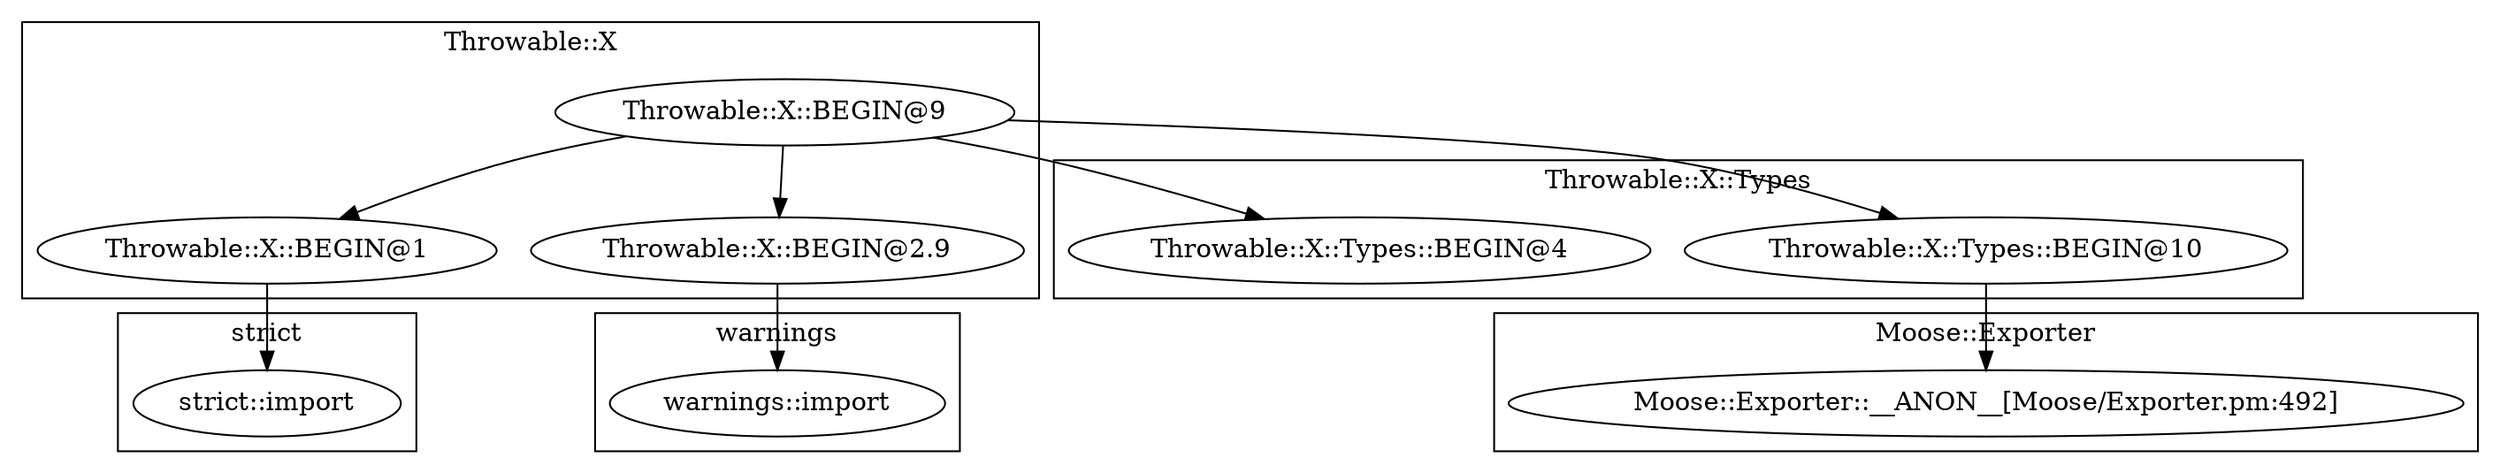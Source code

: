 digraph {
graph [overlap=false]
subgraph cluster_warnings {
	label="warnings";
	"warnings::import";
}
subgraph cluster_Throwable_X {
	label="Throwable::X";
	"Throwable::X::BEGIN@9";
	"Throwable::X::BEGIN@1";
	"Throwable::X::BEGIN@2.9";
}
subgraph cluster_Throwable_X_Types {
	label="Throwable::X::Types";
	"Throwable::X::Types::BEGIN@10";
	"Throwable::X::Types::BEGIN@4";
}
subgraph cluster_Moose_Exporter {
	label="Moose::Exporter";
	"Moose::Exporter::__ANON__[Moose/Exporter.pm:492]";
}
subgraph cluster_strict {
	label="strict";
	"strict::import";
}
"Throwable::X::BEGIN@1" -> "strict::import";
"Throwable::X::BEGIN@9" -> "Throwable::X::BEGIN@1";
"Throwable::X::BEGIN@9" -> "Throwable::X::Types::BEGIN@10";
"Throwable::X::Types::BEGIN@10" -> "Moose::Exporter::__ANON__[Moose/Exporter.pm:492]";
"Throwable::X::BEGIN@2.9" -> "warnings::import";
"Throwable::X::BEGIN@9" -> "Throwable::X::Types::BEGIN@4";
"Throwable::X::BEGIN@9" -> "Throwable::X::BEGIN@2.9";
}
